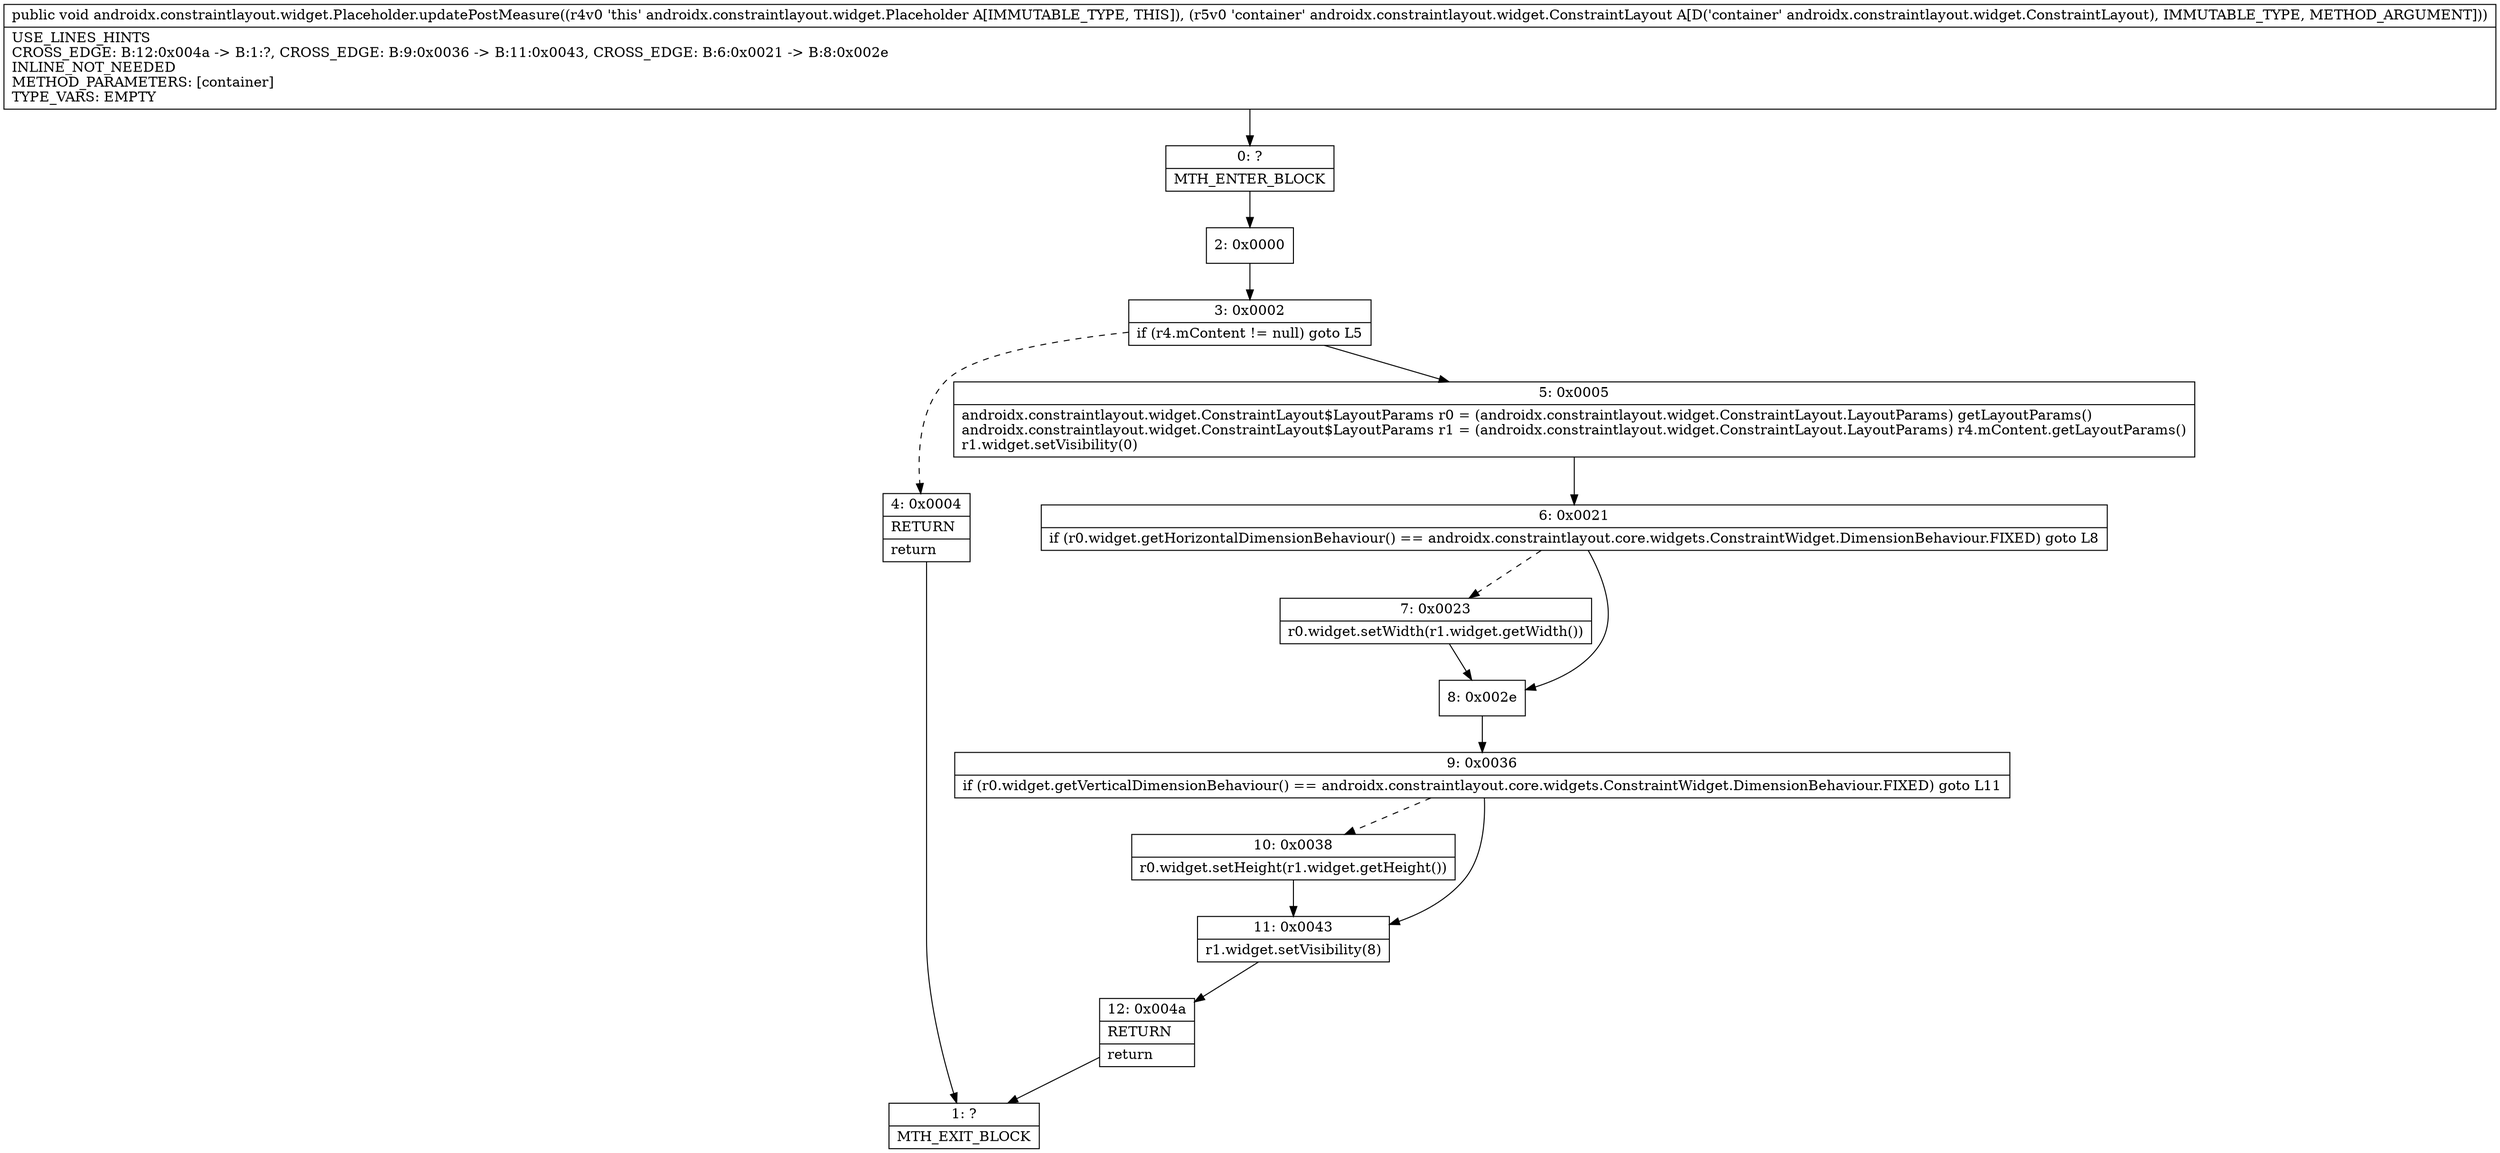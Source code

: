 digraph "CFG forandroidx.constraintlayout.widget.Placeholder.updatePostMeasure(Landroidx\/constraintlayout\/widget\/ConstraintLayout;)V" {
Node_0 [shape=record,label="{0\:\ ?|MTH_ENTER_BLOCK\l}"];
Node_2 [shape=record,label="{2\:\ 0x0000}"];
Node_3 [shape=record,label="{3\:\ 0x0002|if (r4.mContent != null) goto L5\l}"];
Node_4 [shape=record,label="{4\:\ 0x0004|RETURN\l|return\l}"];
Node_1 [shape=record,label="{1\:\ ?|MTH_EXIT_BLOCK\l}"];
Node_5 [shape=record,label="{5\:\ 0x0005|androidx.constraintlayout.widget.ConstraintLayout$LayoutParams r0 = (androidx.constraintlayout.widget.ConstraintLayout.LayoutParams) getLayoutParams()\landroidx.constraintlayout.widget.ConstraintLayout$LayoutParams r1 = (androidx.constraintlayout.widget.ConstraintLayout.LayoutParams) r4.mContent.getLayoutParams()\lr1.widget.setVisibility(0)\l}"];
Node_6 [shape=record,label="{6\:\ 0x0021|if (r0.widget.getHorizontalDimensionBehaviour() == androidx.constraintlayout.core.widgets.ConstraintWidget.DimensionBehaviour.FIXED) goto L8\l}"];
Node_7 [shape=record,label="{7\:\ 0x0023|r0.widget.setWidth(r1.widget.getWidth())\l}"];
Node_8 [shape=record,label="{8\:\ 0x002e}"];
Node_9 [shape=record,label="{9\:\ 0x0036|if (r0.widget.getVerticalDimensionBehaviour() == androidx.constraintlayout.core.widgets.ConstraintWidget.DimensionBehaviour.FIXED) goto L11\l}"];
Node_10 [shape=record,label="{10\:\ 0x0038|r0.widget.setHeight(r1.widget.getHeight())\l}"];
Node_11 [shape=record,label="{11\:\ 0x0043|r1.widget.setVisibility(8)\l}"];
Node_12 [shape=record,label="{12\:\ 0x004a|RETURN\l|return\l}"];
MethodNode[shape=record,label="{public void androidx.constraintlayout.widget.Placeholder.updatePostMeasure((r4v0 'this' androidx.constraintlayout.widget.Placeholder A[IMMUTABLE_TYPE, THIS]), (r5v0 'container' androidx.constraintlayout.widget.ConstraintLayout A[D('container' androidx.constraintlayout.widget.ConstraintLayout), IMMUTABLE_TYPE, METHOD_ARGUMENT]))  | USE_LINES_HINTS\lCROSS_EDGE: B:12:0x004a \-\> B:1:?, CROSS_EDGE: B:9:0x0036 \-\> B:11:0x0043, CROSS_EDGE: B:6:0x0021 \-\> B:8:0x002e\lINLINE_NOT_NEEDED\lMETHOD_PARAMETERS: [container]\lTYPE_VARS: EMPTY\l}"];
MethodNode -> Node_0;Node_0 -> Node_2;
Node_2 -> Node_3;
Node_3 -> Node_4[style=dashed];
Node_3 -> Node_5;
Node_4 -> Node_1;
Node_5 -> Node_6;
Node_6 -> Node_7[style=dashed];
Node_6 -> Node_8;
Node_7 -> Node_8;
Node_8 -> Node_9;
Node_9 -> Node_10[style=dashed];
Node_9 -> Node_11;
Node_10 -> Node_11;
Node_11 -> Node_12;
Node_12 -> Node_1;
}

